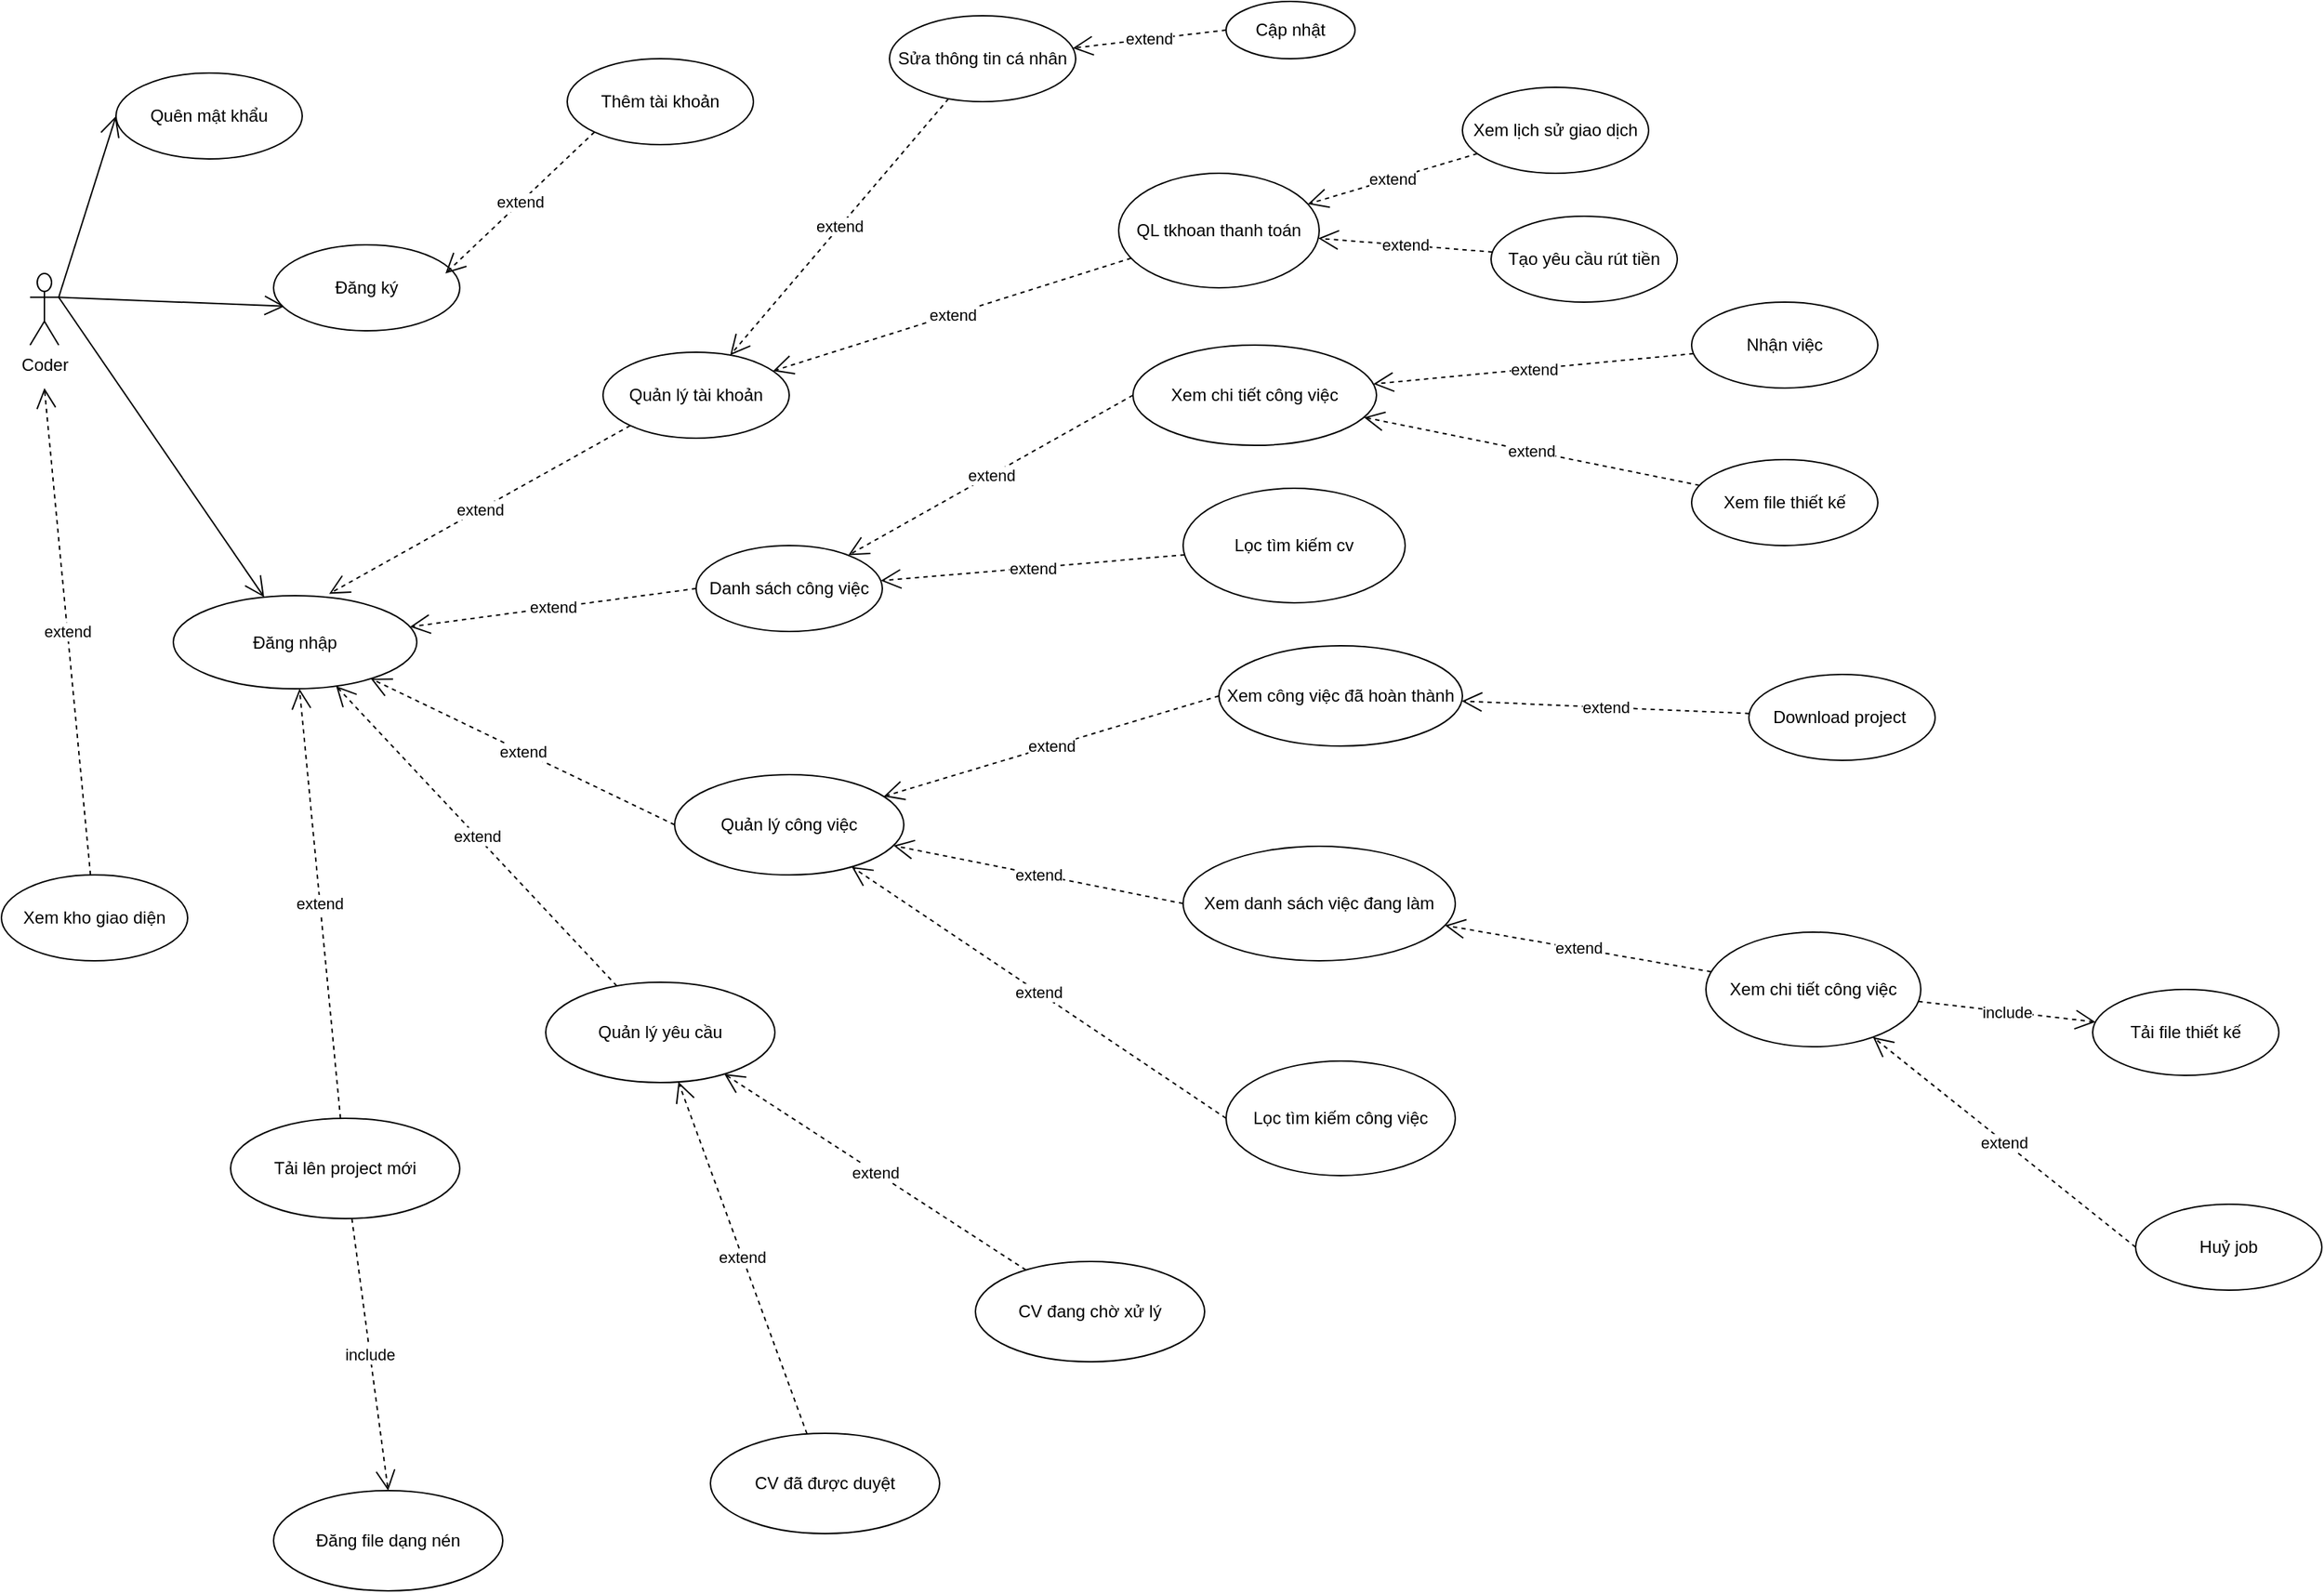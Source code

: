 <mxfile version="13.8.0" type="github">
  <diagram id="-H18s_F7PkQG1bvrdtzM" name="Page-1">
    <mxGraphModel dx="1580" dy="907" grid="1" gridSize="10" guides="1" tooltips="1" connect="1" arrows="1" fold="1" page="1" pageScale="1" pageWidth="1920" pageHeight="1200" math="0" shadow="0">
      <root>
        <mxCell id="0" />
        <mxCell id="1" parent="0" />
        <mxCell id="wraNXZqroRVsVNhuofaR-1" value="Coder" style="shape=umlActor;verticalLabelPosition=bottom;verticalAlign=top;html=1;outlineConnect=0;" parent="1" vertex="1">
          <mxGeometry x="40" y="230" width="20" height="50" as="geometry" />
        </mxCell>
        <mxCell id="G6Vpepxi8D2sUCixTcSk-1" value="" style="endArrow=open;endFill=1;endSize=12;html=1;entryX=0.06;entryY=0.715;entryDx=0;entryDy=0;entryPerimeter=0;exitX=1;exitY=0.333;exitDx=0;exitDy=0;exitPerimeter=0;" parent="1" target="G6Vpepxi8D2sUCixTcSk-2" edge="1" source="wraNXZqroRVsVNhuofaR-1">
          <mxGeometry width="160" relative="1" as="geometry">
            <mxPoint x="70" y="255" as="sourcePoint" />
            <mxPoint x="120" y="200" as="targetPoint" />
          </mxGeometry>
        </mxCell>
        <mxCell id="G6Vpepxi8D2sUCixTcSk-2" value="Đăng ký" style="ellipse;whiteSpace=wrap;html=1;" parent="1" vertex="1">
          <mxGeometry x="210" y="210" width="130" height="60" as="geometry" />
        </mxCell>
        <mxCell id="G6Vpepxi8D2sUCixTcSk-3" value="Đăng nhập" style="ellipse;whiteSpace=wrap;html=1;" parent="1" vertex="1">
          <mxGeometry x="140" y="455" width="170" height="65" as="geometry" />
        </mxCell>
        <mxCell id="G6Vpepxi8D2sUCixTcSk-4" value="" style="endArrow=open;endFill=1;endSize=12;html=1;exitX=1;exitY=0.333;exitDx=0;exitDy=0;exitPerimeter=0;" parent="1" target="G6Vpepxi8D2sUCixTcSk-3" edge="1" source="wraNXZqroRVsVNhuofaR-1">
          <mxGeometry width="160" relative="1" as="geometry">
            <mxPoint x="70" y="260" as="sourcePoint" />
            <mxPoint x="136" y="195.75" as="targetPoint" />
          </mxGeometry>
        </mxCell>
        <mxCell id="G6Vpepxi8D2sUCixTcSk-7" value="Xem kho giao diện" style="ellipse;whiteSpace=wrap;html=1;" parent="1" vertex="1">
          <mxGeometry x="20" y="650" width="130" height="60" as="geometry" />
        </mxCell>
        <mxCell id="G6Vpepxi8D2sUCixTcSk-9" value="extend" style="endArrow=open;endSize=12;dashed=1;html=1;entryX=0.64;entryY=-0.02;entryDx=0;entryDy=0;exitX=0;exitY=1;exitDx=0;exitDy=0;entryPerimeter=0;" parent="1" source="G6Vpepxi8D2sUCixTcSk-10" target="G6Vpepxi8D2sUCixTcSk-3" edge="1">
          <mxGeometry width="160" relative="1" as="geometry">
            <mxPoint x="400" y="160" as="sourcePoint" />
            <mxPoint x="640" y="320" as="targetPoint" />
          </mxGeometry>
        </mxCell>
        <mxCell id="G6Vpepxi8D2sUCixTcSk-10" value="Quản lý tài khoản" style="ellipse;whiteSpace=wrap;html=1;" parent="1" vertex="1">
          <mxGeometry x="440" y="285" width="130" height="60" as="geometry" />
        </mxCell>
        <mxCell id="G6Vpepxi8D2sUCixTcSk-11" value="Danh sách công việc" style="ellipse;whiteSpace=wrap;html=1;" parent="1" vertex="1">
          <mxGeometry x="505" y="420" width="130" height="60" as="geometry" />
        </mxCell>
        <mxCell id="G6Vpepxi8D2sUCixTcSk-13" value="Quản lý công việc" style="ellipse;whiteSpace=wrap;html=1;" parent="1" vertex="1">
          <mxGeometry x="490" y="580" width="160" height="70" as="geometry" />
        </mxCell>
        <mxCell id="G6Vpepxi8D2sUCixTcSk-14" value="Xem danh sách việc đang làm" style="ellipse;whiteSpace=wrap;html=1;" parent="1" vertex="1">
          <mxGeometry x="845" y="630" width="190" height="80" as="geometry" />
        </mxCell>
        <mxCell id="G6Vpepxi8D2sUCixTcSk-15" value="Lọc tìm kiếm công việc" style="ellipse;whiteSpace=wrap;html=1;" parent="1" vertex="1">
          <mxGeometry x="875" y="780" width="160" height="80" as="geometry" />
        </mxCell>
        <mxCell id="G6Vpepxi8D2sUCixTcSk-16" value="Xem chi tiết công việc" style="ellipse;whiteSpace=wrap;html=1;" parent="1" vertex="1">
          <mxGeometry x="1210" y="690" width="150" height="80" as="geometry" />
        </mxCell>
        <mxCell id="G6Vpepxi8D2sUCixTcSk-17" value="Tải file thiết kế" style="ellipse;whiteSpace=wrap;html=1;" parent="1" vertex="1">
          <mxGeometry x="1480" y="730" width="130" height="60" as="geometry" />
        </mxCell>
        <mxCell id="G6Vpepxi8D2sUCixTcSk-19" value="Xem chi tiết công việc" style="ellipse;whiteSpace=wrap;html=1;" parent="1" vertex="1">
          <mxGeometry x="810" y="280" width="170" height="70" as="geometry" />
        </mxCell>
        <mxCell id="G6Vpepxi8D2sUCixTcSk-20" value="Lọc tìm kiếm cv" style="ellipse;whiteSpace=wrap;html=1;" parent="1" vertex="1">
          <mxGeometry x="845" y="380" width="155" height="80" as="geometry" />
        </mxCell>
        <mxCell id="G6Vpepxi8D2sUCixTcSk-21" value="Nhận việc" style="ellipse;whiteSpace=wrap;html=1;" parent="1" vertex="1">
          <mxGeometry x="1200" y="250" width="130" height="60" as="geometry" />
        </mxCell>
        <mxCell id="G6Vpepxi8D2sUCixTcSk-22" value="Xem file thiết kế" style="ellipse;whiteSpace=wrap;html=1;" parent="1" vertex="1">
          <mxGeometry x="1200" y="360" width="130" height="60" as="geometry" />
        </mxCell>
        <mxCell id="mJOtfhkhxTEN904Yoo09-1" value="extend" style="endArrow=open;endSize=12;dashed=1;html=1;exitX=0;exitY=0.5;exitDx=0;exitDy=0;" parent="1" source="G6Vpepxi8D2sUCixTcSk-11" target="G6Vpepxi8D2sUCixTcSk-3" edge="1">
          <mxGeometry width="160" relative="1" as="geometry">
            <mxPoint x="389.038" y="121.213" as="sourcePoint" />
            <mxPoint x="258.05" y="258.54" as="targetPoint" />
          </mxGeometry>
        </mxCell>
        <mxCell id="mJOtfhkhxTEN904Yoo09-2" value="extend" style="endArrow=open;endSize=12;dashed=1;html=1;exitX=0;exitY=0.5;exitDx=0;exitDy=0;" parent="1" source="G6Vpepxi8D2sUCixTcSk-13" target="G6Vpepxi8D2sUCixTcSk-3" edge="1">
          <mxGeometry width="160" relative="1" as="geometry">
            <mxPoint x="370" y="240" as="sourcePoint" />
            <mxPoint x="255.933" y="259.554" as="targetPoint" />
          </mxGeometry>
        </mxCell>
        <mxCell id="mJOtfhkhxTEN904Yoo09-3" value="extend" style="endArrow=open;endSize=12;dashed=1;html=1;exitX=0;exitY=0.5;exitDx=0;exitDy=0;" parent="1" source="G6Vpepxi8D2sUCixTcSk-19" target="G6Vpepxi8D2sUCixTcSk-11" edge="1">
          <mxGeometry width="160" relative="1" as="geometry">
            <mxPoint x="389.038" y="121.213" as="sourcePoint" />
            <mxPoint x="240.962" y="248.787" as="targetPoint" />
          </mxGeometry>
        </mxCell>
        <mxCell id="mJOtfhkhxTEN904Yoo09-5" value="extend" style="endArrow=open;endSize=12;dashed=1;html=1;exitX=0;exitY=0.5;exitDx=0;exitDy=0;" parent="1" source="G6Vpepxi8D2sUCixTcSk-14" target="G6Vpepxi8D2sUCixTcSk-13" edge="1">
          <mxGeometry width="160" relative="1" as="geometry">
            <mxPoint x="370.0" y="650" as="sourcePoint" />
            <mxPoint x="500" y="470" as="targetPoint" />
          </mxGeometry>
        </mxCell>
        <mxCell id="mJOtfhkhxTEN904Yoo09-6" value="extend" style="endArrow=open;endSize=12;dashed=1;html=1;" parent="1" source="G6Vpepxi8D2sUCixTcSk-16" target="G6Vpepxi8D2sUCixTcSk-14" edge="1">
          <mxGeometry width="160" relative="1" as="geometry">
            <mxPoint x="595" y="550" as="sourcePoint" />
            <mxPoint x="473.972" y="625.99" as="targetPoint" />
          </mxGeometry>
        </mxCell>
        <mxCell id="mJOtfhkhxTEN904Yoo09-7" value="extend" style="endArrow=open;endSize=12;dashed=1;html=1;exitX=0;exitY=0.5;exitDx=0;exitDy=0;" parent="1" source="G6Vpepxi8D2sUCixTcSk-15" target="G6Vpepxi8D2sUCixTcSk-13" edge="1">
          <mxGeometry width="160" relative="1" as="geometry">
            <mxPoint x="595.194" y="642.315" as="sourcePoint" />
            <mxPoint x="499.699" y="647.115" as="targetPoint" />
          </mxGeometry>
        </mxCell>
        <mxCell id="mJOtfhkhxTEN904Yoo09-8" value="extend" style="endArrow=open;endSize=12;dashed=1;html=1;" parent="1" source="G6Vpepxi8D2sUCixTcSk-20" target="G6Vpepxi8D2sUCixTcSk-11" edge="1">
          <mxGeometry width="160" relative="1" as="geometry">
            <mxPoint x="620" y="290" as="sourcePoint" />
            <mxPoint x="510.326" y="368.817" as="targetPoint" />
          </mxGeometry>
        </mxCell>
        <mxCell id="VaWxIrWSogGsUbdKop_V-4" value="Xem công việc đã hoàn thành" style="ellipse;whiteSpace=wrap;html=1;" parent="1" vertex="1">
          <mxGeometry x="870" y="490" width="170" height="70" as="geometry" />
        </mxCell>
        <mxCell id="VaWxIrWSogGsUbdKop_V-6" value="extend" style="endArrow=open;endSize=12;dashed=1;html=1;exitX=0;exitY=0.5;exitDx=0;exitDy=0;" parent="1" source="VaWxIrWSogGsUbdKop_V-4" target="G6Vpepxi8D2sUCixTcSk-13" edge="1">
          <mxGeometry width="160" relative="1" as="geometry">
            <mxPoint x="630.0" y="470" as="sourcePoint" />
            <mxPoint x="470" y="630" as="targetPoint" />
          </mxGeometry>
        </mxCell>
        <mxCell id="VaWxIrWSogGsUbdKop_V-7" value="Huỷ job" style="ellipse;whiteSpace=wrap;html=1;" parent="1" vertex="1">
          <mxGeometry x="1510" y="880" width="130" height="60" as="geometry" />
        </mxCell>
        <mxCell id="VaWxIrWSogGsUbdKop_V-9" value="extend" style="endArrow=open;endSize=12;dashed=1;html=1;" parent="1" source="G6Vpepxi8D2sUCixTcSk-21" target="G6Vpepxi8D2sUCixTcSk-19" edge="1">
          <mxGeometry width="160" relative="1" as="geometry">
            <mxPoint x="620" y="290" as="sourcePoint" />
            <mxPoint x="493.124" y="343.334" as="targetPoint" />
          </mxGeometry>
        </mxCell>
        <mxCell id="VaWxIrWSogGsUbdKop_V-10" value="extend" style="endArrow=open;endSize=12;dashed=1;html=1;" parent="1" source="G6Vpepxi8D2sUCixTcSk-22" target="G6Vpepxi8D2sUCixTcSk-19" edge="1">
          <mxGeometry width="160" relative="1" as="geometry">
            <mxPoint x="849.928" y="211.616" as="sourcePoint" />
            <mxPoint x="730.238" y="268.458" as="targetPoint" />
          </mxGeometry>
        </mxCell>
        <mxCell id="VaWxIrWSogGsUbdKop_V-11" value="extend" style="endArrow=open;endSize=12;dashed=1;html=1;" parent="1" source="G6Vpepxi8D2sUCixTcSk-7" edge="1">
          <mxGeometry width="160" relative="1" as="geometry">
            <mxPoint x="340" y="655" as="sourcePoint" />
            <mxPoint x="50" y="310" as="targetPoint" />
          </mxGeometry>
        </mxCell>
        <mxCell id="VaWxIrWSogGsUbdKop_V-12" value="include" style="endArrow=open;endSize=12;dashed=1;html=1;" parent="1" source="G6Vpepxi8D2sUCixTcSk-16" target="G6Vpepxi8D2sUCixTcSk-17" edge="1">
          <mxGeometry width="160" relative="1" as="geometry">
            <mxPoint x="840" y="290" as="sourcePoint" />
            <mxPoint x="1500" y="670" as="targetPoint" />
          </mxGeometry>
        </mxCell>
        <mxCell id="VaWxIrWSogGsUbdKop_V-13" value="extend" style="endArrow=open;endSize=12;dashed=1;html=1;exitX=0;exitY=0.5;exitDx=0;exitDy=0;" parent="1" source="VaWxIrWSogGsUbdKop_V-7" target="G6Vpepxi8D2sUCixTcSk-16" edge="1">
          <mxGeometry width="160" relative="1" as="geometry">
            <mxPoint x="870" y="610" as="sourcePoint" />
            <mxPoint x="773.277" y="633.448" as="targetPoint" />
          </mxGeometry>
        </mxCell>
        <mxCell id="VaWxIrWSogGsUbdKop_V-14" value="Download project&amp;nbsp;" style="ellipse;whiteSpace=wrap;html=1;" parent="1" vertex="1">
          <mxGeometry x="1240" y="510" width="130" height="60" as="geometry" />
        </mxCell>
        <mxCell id="VaWxIrWSogGsUbdKop_V-15" value="extend" style="endArrow=open;endSize=12;dashed=1;html=1;" parent="1" source="VaWxIrWSogGsUbdKop_V-14" target="VaWxIrWSogGsUbdKop_V-4" edge="1">
          <mxGeometry width="160" relative="1" as="geometry">
            <mxPoint x="840" y="290" as="sourcePoint" />
            <mxPoint x="750" y="290" as="targetPoint" />
          </mxGeometry>
        </mxCell>
        <mxCell id="VaWxIrWSogGsUbdKop_V-17" value="Sửa thông tin cá nhân" style="ellipse;whiteSpace=wrap;html=1;" parent="1" vertex="1">
          <mxGeometry x="640" y="50" width="130" height="60" as="geometry" />
        </mxCell>
        <mxCell id="VaWxIrWSogGsUbdKop_V-18" value="extend" style="endArrow=open;endSize=12;dashed=1;html=1;" parent="1" source="VaWxIrWSogGsUbdKop_V-17" target="G6Vpepxi8D2sUCixTcSk-10" edge="1">
          <mxGeometry width="160" relative="1" as="geometry">
            <mxPoint x="540" y="280" as="sourcePoint" />
            <mxPoint x="439.918" y="328.316" as="targetPoint" />
          </mxGeometry>
        </mxCell>
        <mxCell id="VaWxIrWSogGsUbdKop_V-19" value="QL tkhoan thanh toán" style="ellipse;whiteSpace=wrap;html=1;" parent="1" vertex="1">
          <mxGeometry x="800" y="160" width="140" height="80" as="geometry" />
        </mxCell>
        <mxCell id="VaWxIrWSogGsUbdKop_V-20" value="extend" style="endArrow=open;endSize=12;dashed=1;html=1;" parent="1" source="VaWxIrWSogGsUbdKop_V-19" target="G6Vpepxi8D2sUCixTcSk-10" edge="1">
          <mxGeometry width="160" relative="1" as="geometry">
            <mxPoint x="559.928" y="71.616" as="sourcePoint" />
            <mxPoint x="440.238" y="128.458" as="targetPoint" />
          </mxGeometry>
        </mxCell>
        <mxCell id="VaWxIrWSogGsUbdKop_V-21" value="Tải lên project mới" style="ellipse;whiteSpace=wrap;html=1;" parent="1" vertex="1">
          <mxGeometry x="180" y="820" width="160" height="70" as="geometry" />
        </mxCell>
        <mxCell id="VaWxIrWSogGsUbdKop_V-22" value="extend" style="endArrow=open;endSize=12;dashed=1;html=1;" parent="1" source="VaWxIrWSogGsUbdKop_V-21" target="G6Vpepxi8D2sUCixTcSk-3" edge="1">
          <mxGeometry width="160" relative="1" as="geometry">
            <mxPoint x="330.0" y="490" as="sourcePoint" />
            <mxPoint x="220.962" y="401.213" as="targetPoint" />
          </mxGeometry>
        </mxCell>
        <mxCell id="VaWxIrWSogGsUbdKop_V-24" value="Quản lý yêu cầu" style="ellipse;whiteSpace=wrap;html=1;" parent="1" vertex="1">
          <mxGeometry x="400" y="725" width="160" height="70" as="geometry" />
        </mxCell>
        <mxCell id="VaWxIrWSogGsUbdKop_V-26" value="Đăng file dạng nén" style="ellipse;whiteSpace=wrap;html=1;" parent="1" vertex="1">
          <mxGeometry x="210" y="1080" width="160" height="70" as="geometry" />
        </mxCell>
        <mxCell id="VaWxIrWSogGsUbdKop_V-27" value="include" style="endArrow=open;endSize=12;dashed=1;html=1;entryX=0.5;entryY=0;entryDx=0;entryDy=0;" parent="1" source="VaWxIrWSogGsUbdKop_V-21" target="VaWxIrWSogGsUbdKop_V-26" edge="1">
          <mxGeometry width="160" relative="1" as="geometry">
            <mxPoint x="355.525" y="789.335" as="sourcePoint" />
            <mxPoint x="414.547" y="920.659" as="targetPoint" />
          </mxGeometry>
        </mxCell>
        <mxCell id="VaWxIrWSogGsUbdKop_V-28" value="CV đã được duyệt" style="ellipse;whiteSpace=wrap;html=1;" parent="1" vertex="1">
          <mxGeometry x="515" y="1040" width="160" height="70" as="geometry" />
        </mxCell>
        <mxCell id="VaWxIrWSogGsUbdKop_V-29" value="CV đang chờ xử lý" style="ellipse;whiteSpace=wrap;html=1;" parent="1" vertex="1">
          <mxGeometry x="700" y="920" width="160" height="70" as="geometry" />
        </mxCell>
        <mxCell id="VaWxIrWSogGsUbdKop_V-32" value="extend" style="endArrow=open;endSize=12;dashed=1;html=1;" parent="1" source="VaWxIrWSogGsUbdKop_V-29" target="VaWxIrWSogGsUbdKop_V-24" edge="1">
          <mxGeometry width="160" relative="1" as="geometry">
            <mxPoint x="695.887" y="939.803" as="sourcePoint" />
            <mxPoint x="578.912" y="930.754" as="targetPoint" />
          </mxGeometry>
        </mxCell>
        <mxCell id="VaWxIrWSogGsUbdKop_V-33" value="extend" style="endArrow=open;endSize=12;dashed=1;html=1;" parent="1" source="VaWxIrWSogGsUbdKop_V-28" target="VaWxIrWSogGsUbdKop_V-24" edge="1">
          <mxGeometry width="160" relative="1" as="geometry">
            <mxPoint x="615.823" y="1033.355" as="sourcePoint" />
            <mxPoint x="533.955" y="956.691" as="targetPoint" />
          </mxGeometry>
        </mxCell>
        <mxCell id="U260KyF3L1QA0zvLFmRO-1" value="extend" style="endArrow=open;endSize=12;dashed=1;html=1;" edge="1" parent="1" source="VaWxIrWSogGsUbdKop_V-24" target="G6Vpepxi8D2sUCixTcSk-3">
          <mxGeometry width="160" relative="1" as="geometry">
            <mxPoint x="457.144" y="1110.013" as="sourcePoint" />
            <mxPoint x="477.839" y="779.987" as="targetPoint" />
          </mxGeometry>
        </mxCell>
        <mxCell id="U260KyF3L1QA0zvLFmRO-2" value="Xem lịch sử giao dịch" style="ellipse;whiteSpace=wrap;html=1;" vertex="1" parent="1">
          <mxGeometry x="1040" y="100" width="130" height="60" as="geometry" />
        </mxCell>
        <mxCell id="U260KyF3L1QA0zvLFmRO-3" value="Tạo yêu cầu rút tiền" style="ellipse;whiteSpace=wrap;html=1;" vertex="1" parent="1">
          <mxGeometry x="1060" y="190" width="130" height="60" as="geometry" />
        </mxCell>
        <mxCell id="U260KyF3L1QA0zvLFmRO-4" value="extend" style="endArrow=open;endSize=12;dashed=1;html=1;" edge="1" parent="1" source="U260KyF3L1QA0zvLFmRO-2" target="VaWxIrWSogGsUbdKop_V-19">
          <mxGeometry width="160" relative="1" as="geometry">
            <mxPoint x="677.596" y="204.073" as="sourcePoint" />
            <mxPoint x="512.154" y="245.712" as="targetPoint" />
          </mxGeometry>
        </mxCell>
        <mxCell id="U260KyF3L1QA0zvLFmRO-5" value="extend" style="endArrow=open;endSize=12;dashed=1;html=1;" edge="1" parent="1" source="U260KyF3L1QA0zvLFmRO-3" target="VaWxIrWSogGsUbdKop_V-19">
          <mxGeometry width="160" relative="1" as="geometry">
            <mxPoint x="901.603" y="120.026" as="sourcePoint" />
            <mxPoint x="783.074" y="169.809" as="targetPoint" />
          </mxGeometry>
        </mxCell>
        <mxCell id="U260KyF3L1QA0zvLFmRO-6" value="Quên mật khẩu" style="ellipse;whiteSpace=wrap;html=1;" vertex="1" parent="1">
          <mxGeometry x="100" y="90" width="130" height="60" as="geometry" />
        </mxCell>
        <mxCell id="U260KyF3L1QA0zvLFmRO-8" value="" style="endArrow=open;endFill=1;endSize=12;html=1;entryX=0;entryY=0.5;entryDx=0;entryDy=0;exitX=1;exitY=0.333;exitDx=0;exitDy=0;exitPerimeter=0;" edge="1" parent="1" source="wraNXZqroRVsVNhuofaR-1" target="U260KyF3L1QA0zvLFmRO-6">
          <mxGeometry width="160" relative="1" as="geometry">
            <mxPoint x="70" y="256.667" as="sourcePoint" />
            <mxPoint x="177.8" y="242.9" as="targetPoint" />
          </mxGeometry>
        </mxCell>
        <mxCell id="U260KyF3L1QA0zvLFmRO-9" value="Thêm tài khoản" style="ellipse;whiteSpace=wrap;html=1;" vertex="1" parent="1">
          <mxGeometry x="415" y="80" width="130" height="60" as="geometry" />
        </mxCell>
        <mxCell id="U260KyF3L1QA0zvLFmRO-10" value="extend" style="endArrow=open;endSize=12;dashed=1;html=1;exitX=0;exitY=1;exitDx=0;exitDy=0;entryX=0.923;entryY=0.333;entryDx=0;entryDy=0;entryPerimeter=0;" edge="1" parent="1" source="U260KyF3L1QA0zvLFmRO-9" target="G6Vpepxi8D2sUCixTcSk-2">
          <mxGeometry width="160" relative="1" as="geometry">
            <mxPoint x="691.161" y="117.909" as="sourcePoint" />
            <mxPoint x="538.827" y="297.088" as="targetPoint" />
          </mxGeometry>
        </mxCell>
        <mxCell id="U260KyF3L1QA0zvLFmRO-12" value="extend" style="endArrow=open;endSize=12;dashed=1;html=1;exitX=0;exitY=0.5;exitDx=0;exitDy=0;" edge="1" parent="1" source="U260KyF3L1QA0zvLFmRO-13" target="VaWxIrWSogGsUbdKop_V-17">
          <mxGeometry width="160" relative="1" as="geometry">
            <mxPoint x="691.161" y="117.909" as="sourcePoint" />
            <mxPoint x="538.827" y="297.088" as="targetPoint" />
          </mxGeometry>
        </mxCell>
        <mxCell id="U260KyF3L1QA0zvLFmRO-13" value="Cập nhật" style="ellipse;whiteSpace=wrap;html=1;" vertex="1" parent="1">
          <mxGeometry x="875" y="40" width="90" height="40" as="geometry" />
        </mxCell>
      </root>
    </mxGraphModel>
  </diagram>
</mxfile>
